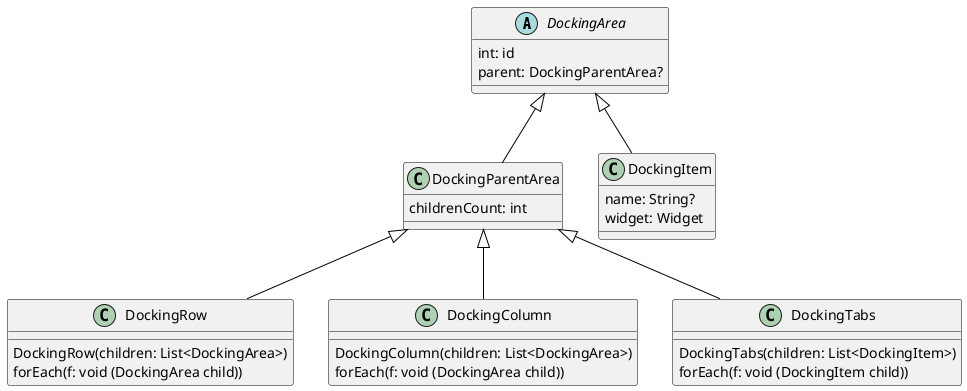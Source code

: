 @startuml

abstract class DockingArea #line:black {
int: id
parent: DockingParentArea?
}

class DockingParentArea #line:black {
childrenCount: int
}

class DockingItem #line:black {
name: String?
widget: Widget
}

class DockingRow #line:black {
DockingRow(children: List<DockingArea>)
forEach(f: void (DockingArea child))
}

class DockingColumn #line:black {
DockingColumn(children: List<DockingArea>)
forEach(f: void (DockingArea child))
}

class DockingTabs #line:black {
DockingTabs(children: List<DockingItem>)
forEach(f: void (DockingItem child))
}

DockingArea <|-- DockingParentArea #line:black
DockingArea <|-- DockingItem #line:black
DockingParentArea <|-- DockingRow #line:black
DockingParentArea <|-- DockingColumn #line:black
DockingParentArea <|--  DockingTabs #line:black

@enduml